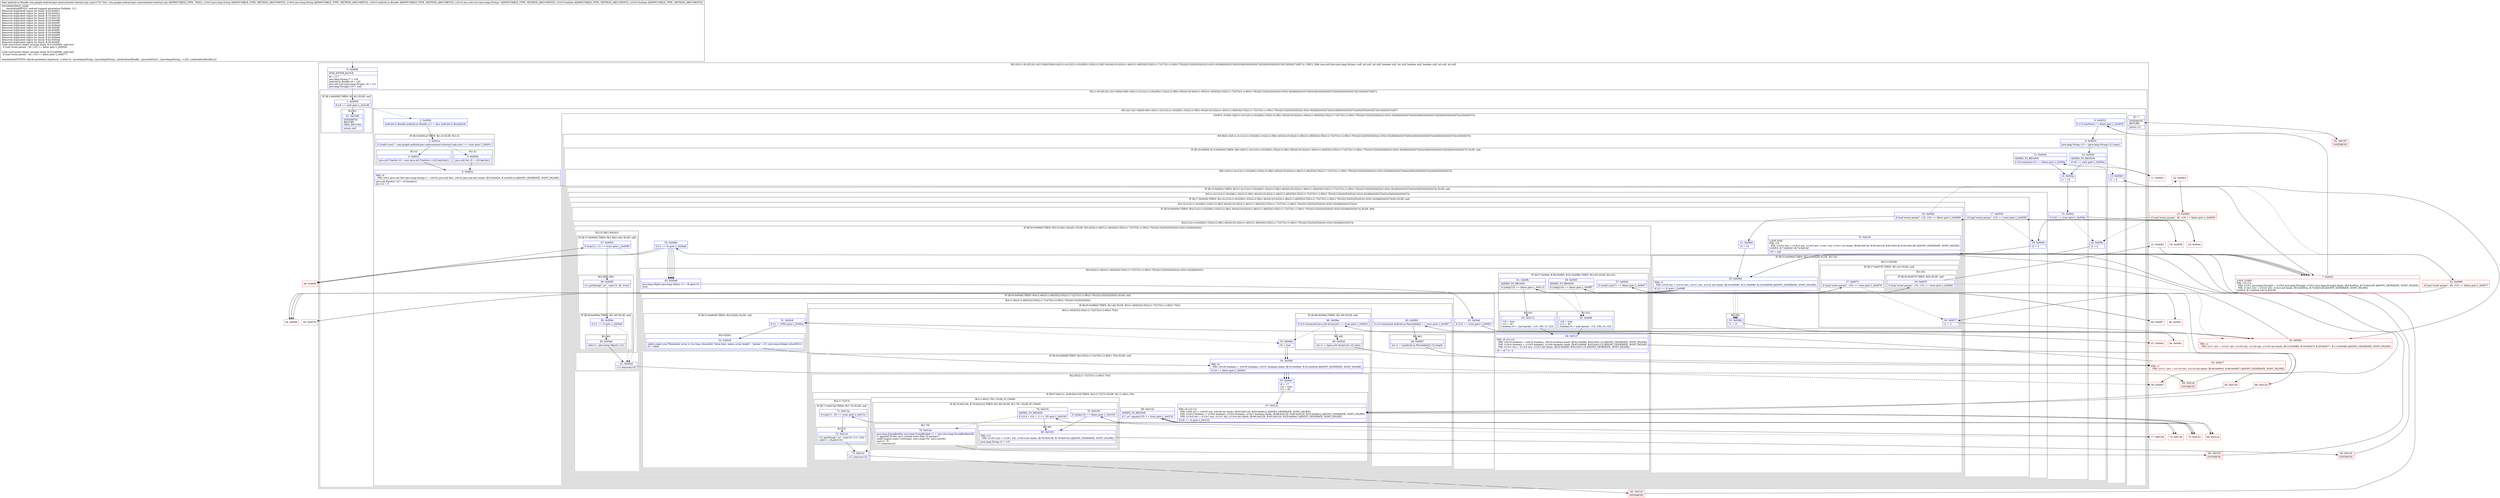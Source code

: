 digraph "CFG forcom.google.android.gms.measurement.internal.zzjs.zza(Ljava\/lang\/String;Ljava\/lang\/String;Landroid\/os\/Bundle;Ljava\/util\/List;ZZ)Landroid\/os\/Bundle;" {
subgraph cluster_Region_1853794807 {
label = "R(2:0|(2:(1:81)|(5:2|(1:4)(1:5)|6|(5:9|(6:14|(5:(1:(4:21|(2:(1:(0))|28)(1:33)|(2:(2:38|(1:40))|41)(5:42|(4:(1:46)(3:(1:49)|53|(2:55|(2:(1:72)|73)(1:(1:80)(1:79))))|(2:52|(0))|53|(0))|(1:63)(1:62)|64|(0)(0))|74)(0))|18|(0)(0)|(0)(0)|74)|24|(0)(0)|(0)(0)|74)|13|(0)(0)|74)|87))) | DECL_VAR: java.util.Set\<java.lang.String\> null, int null, int null, boolean null, int null, boolean null, boolean null, int null, int null\l";
node [shape=record,color=blue];
Node_0 [shape=record,label="{0\:\ 0x0000|MTH_ENTER_BLOCK\l|r6 = r17\ljava.lang.String r7 = r18\landroid.os.Bundle r8 = r20\ljava.util.List\<java.lang.String\> r9 = r21\ljava.lang.String[] r10 = null\l}"];
subgraph cluster_Region_326836628 {
label = "R(2:(1:81)|(5:2|(1:4)(1:5)|6|(5:9|(6:14|(5:(1:(4:21|(2:(1:(0))|28)(1:33)|(2:(2:38|(1:40))|41)(5:42|(4:(1:46)(3:(1:49)|53|(2:55|(2:(1:72)|73)(1:(1:80)(1:79))))|(2:52|(0))|53|(0))|(1:63)(1:62)|64|(0)(0))|74)(0))|18|(0)(0)|(0)(0)|74)|24|(0)(0)|(0)(0)|74)|13|(0)(0)|74)|87))";
node [shape=record,color=blue];
subgraph cluster_IfRegion_1797212995 {
label = "IF [B:1:0x0009] THEN: R(1:81) ELSE: null";
node [shape=record,color=blue];
Node_1 [shape=record,label="{1\:\ 0x0009|if (r8 == null) goto L_0x0196\l}"];
subgraph cluster_Region_1389195856 {
label = "R(1:81)";
node [shape=record,color=blue];
Node_81 [shape=record,label="{81\:\ 0x0196|SYNTHETIC\lRETURN\lORIG_RETURN\l|return null\l}"];
}
}
subgraph cluster_Region_1882547910 {
label = "R(5:2|(1:4)(1:5)|6|(5:9|(6:14|(5:(1:(4:21|(2:(1:(0))|28)(1:33)|(2:(2:38|(1:40))|41)(5:42|(4:(1:46)(3:(1:49)|53|(2:55|(2:(1:72)|73)(1:(1:80)(1:79))))|(2:52|(0))|53|(0))|(1:63)(1:62)|64|(0)(0))|74)(0))|18|(0)(0)|(0)(0)|74)|24|(0)(0)|(0)(0)|74)|13|(0)(0)|74)|87)";
node [shape=record,color=blue];
Node_2 [shape=record,label="{2\:\ 0x000b|android.os.Bundle android.os.Bundle r11 = new android.os.Bundle(r8)\l}"];
subgraph cluster_IfRegion_639317296 {
label = "IF [B:3:0x001a] THEN: R(1:4) ELSE: R(1:5)";
node [shape=record,color=blue];
Node_3 [shape=record,label="{3\:\ 0x001a|if (zzad().zze(r7, com.google.android.gms.measurement.internal.zzak.zziw) == true) goto L_0x001c\l}"];
subgraph cluster_Region_1187827551 {
label = "R(1:4)";
node [shape=record,color=blue];
Node_4 [shape=record,label="{4\:\ 0x001c|java.util.TreeSet r0 = new java.util.TreeSet\<\>(r20.keySet())\l}"];
}
subgraph cluster_Region_565175895 {
label = "R(1:5)";
node [shape=record,color=blue];
Node_5 [shape=record,label="{5\:\ 0x0026|java.util.Set r0 = r20.keySet()\l}"];
}
}
Node_6 [shape=record,label="{6\:\ 0x002a|PHI: r0 \l  PHI: (r0v2 java.util.Set\<java.lang.String\>) = (r0v32 java.util.Set), (r0v33 java.util.Set) binds: [B:5:0x0026, B:4:0x001c] A[DONT_GENERATE, DONT_INLINE]\l|java.util.Iterator r12 = r0.iterator()\lint r14 = 0\l}"];
subgraph cluster_LoopRegion_869283015 {
label = "LOOP:0: (5:9|(6:14|(5:(1:(4:21|(2:(1:(0))|28)(1:33)|(2:(2:38|(1:40))|41)(5:42|(4:(1:46)(3:(1:49)|53|(2:55|(2:(1:72)|73)(1:(1:80)(1:79))))|(2:52|(0))|53|(0))|(1:63)(1:62)|64|(0)(0))|74)(0))|18|(0)(0)|(0)(0)|74)|24|(0)(0)|(0)(0)|74)|13|(0)(0)|74)";
node [shape=record,color=blue];
Node_8 [shape=record,label="{8\:\ 0x0033|if (r12.hasNext() != false) goto L_0x0035\l}"];
subgraph cluster_Region_1695288679 {
label = "R(5:9|(6:14|(5:(1:(4:21|(2:(1:(0))|28)(1:33)|(2:(2:38|(1:40))|41)(5:42|(4:(1:46)(3:(1:49)|53|(2:55|(2:(1:72)|73)(1:(1:80)(1:79))))|(2:52|(0))|53|(0))|(1:63)(1:62)|64|(0)(0))|74)(0))|18|(0)(0)|(0)(0)|74)|24|(0)(0)|(0)(0)|74)|13|(0)(0)|74)";
node [shape=record,color=blue];
Node_9 [shape=record,label="{9\:\ 0x0035|java.lang.String r15 = (java.lang.String) r12.next()\l}"];
subgraph cluster_IfRegion_2118322346 {
label = "IF [B:10:0x003f, B:12:0x0045] THEN: R(6:14|(5:(1:(4:21|(2:(1:(0))|28)(1:33)|(2:(2:38|(1:40))|41)(5:42|(4:(1:46)(3:(1:49)|53|(2:55|(2:(1:72)|73)(1:(1:80)(1:79))))|(2:52|(0))|53|(0))|(1:63)(1:62)|64|(0)(0))|74)(0))|18|(0)(0)|(0)(0)|74)|24|(0)(0)|(0)(0)|74) ELSE: null";
node [shape=record,color=blue];
Node_10 [shape=record,label="{10\:\ 0x003f|ADDED_TO_REGION\l|if (r9 == null) goto L_0x004a\l}"];
Node_12 [shape=record,label="{12\:\ 0x0045|ADDED_TO_REGION\l|if (r9.contains(r15) == false) goto L_0x004a\l}"];
subgraph cluster_Region_57426936 {
label = "R(6:14|(5:(1:(4:21|(2:(1:(0))|28)(1:33)|(2:(2:38|(1:40))|41)(5:42|(4:(1:46)(3:(1:49)|53|(2:55|(2:(1:72)|73)(1:(1:80)(1:79))))|(2:52|(0))|53|(0))|(1:63)(1:62)|64|(0)(0))|74)(0))|18|(0)(0)|(0)(0)|74)|24|(0)(0)|(0)(0)|74)";
node [shape=record,color=blue];
Node_14 [shape=record,label="{14\:\ 0x004a|r1 = 14\l}"];
subgraph cluster_IfRegion_1968867588 {
label = "IF [B:15:0x004c] THEN: R(5:(1:(4:21|(2:(1:(0))|28)(1:33)|(2:(2:38|(1:40))|41)(5:42|(4:(1:46)(3:(1:49)|53|(2:55|(2:(1:72)|73)(1:(1:80)(1:79))))|(2:52|(0))|53|(0))|(1:63)(1:62)|64|(0)(0))|74)(0))|18|(0)(0)|(0)(0)|74) ELSE: null";
node [shape=record,color=blue];
Node_15 [shape=record,label="{15\:\ 0x004c|if (r22 == true) goto L_0x004e\l}"];
subgraph cluster_Region_2093255400 {
label = "R(5:(1:(4:21|(2:(1:(0))|28)(1:33)|(2:(2:38|(1:40))|41)(5:42|(4:(1:46)(3:(1:49)|53|(2:55|(2:(1:72)|73)(1:(1:80)(1:79))))|(2:52|(0))|53|(0))|(1:63)(1:62)|64|(0)(0))|74)(0))|18|(0)(0)|(0)(0)|74)";
node [shape=record,color=blue];
subgraph cluster_IfRegion_1072128442 {
label = "IF [B:17:0x0054] THEN: R(1:(4:21|(2:(1:(0))|28)(1:33)|(2:(2:38|(1:40))|41)(5:42|(4:(1:46)(3:(1:49)|53|(2:55|(2:(1:72)|73)(1:(1:80)(1:79))))|(2:52|(0))|53|(0))|(1:63)(1:62)|64|(0)(0))|74)(0)) ELSE: null";
node [shape=record,color=blue];
Node_17 [shape=record,label="{17\:\ 0x0054|if (zzp(\"event param\", r15) == true) goto L_0x0058\l}"];
subgraph cluster_Region_100781028 {
label = "R(1:(4:21|(2:(1:(0))|28)(1:33)|(2:(2:38|(1:40))|41)(5:42|(4:(1:46)(3:(1:49)|53|(2:55|(2:(1:72)|73)(1:(1:80)(1:79))))|(2:52|(0))|53|(0))|(1:63)(1:62)|64|(0)(0))|74)(0))";
node [shape=record,color=blue];
subgraph cluster_IfRegion_969854308 {
label = "IF [B:20:0x005e] THEN: R(4:21|(2:(1:(0))|28)(1:33)|(2:(2:38|(1:40))|41)(5:42|(4:(1:46)(3:(1:49)|53|(2:55|(2:(1:72)|73)(1:(1:80)(1:79))))|(2:52|(0))|53|(0))|(1:63)(1:62)|64|(0)(0))|74) ELSE: R(0)";
node [shape=record,color=blue];
Node_20 [shape=record,label="{20\:\ 0x005e|if (zza(\"event param\", r10, r15) == false) goto L_0x0060\l}"];
subgraph cluster_Region_839762528 {
label = "R(4:21|(2:(1:(0))|28)(1:33)|(2:(2:38|(1:40))|41)(5:42|(4:(1:46)(3:(1:49)|53|(2:55|(2:(1:72)|73)(1:(1:80)(1:79))))|(2:52|(0))|53|(0))|(1:63)(1:62)|64|(0)(0))|74)";
node [shape=record,color=blue];
Node_21 [shape=record,label="{21\:\ 0x0060|r2 = 14\l}"];
subgraph cluster_IfRegion_885367279 {
label = "IF [B:25:0x006d] THEN: R(2:(1:(0))|28) ELSE: R(1:33)";
node [shape=record,color=blue];
Node_25 [shape=record,label="{25\:\ 0x006d|PHI: r2 \l  PHI: (r2v9 int) = (r2v14 int), (r2v21 int), (r2v22 int) binds: [B:24:0x006c, B:21:0x0060, B:18:0x0056] A[DONT_GENERATE, DONT_INLINE]\l|if (r2 == 0) goto L_0x006f\l}"];
subgraph cluster_Region_547540113 {
label = "R(2:(1:(0))|28)";
node [shape=record,color=blue];
subgraph cluster_IfRegion_368450778 {
label = "IF [B:27:0x0075] THEN: R(1:(0)) ELSE: null";
node [shape=record,color=blue];
Node_27 [shape=record,label="{27\:\ 0x0075|if (zzq(\"event param\", r15) == true) goto L_0x0079\l}"];
subgraph cluster_Region_286803311 {
label = "R(1:(0))";
node [shape=record,color=blue];
subgraph cluster_IfRegion_1636143999 {
label = "IF [B:30:0x007f] THEN: R(0) ELSE: null";
node [shape=record,color=blue];
Node_30 [shape=record,label="{30\:\ 0x007f|if (zza(\"event param\", r10, r15) == true) goto L_0x0082\l}"];
subgraph cluster_Region_432992835 {
label = "R(0)";
node [shape=record,color=blue];
}
}
}
}
Node_28 [shape=record,label="{28\:\ 0x0077|r1 = 3\l}"];
}
subgraph cluster_Region_2128674884 {
label = "R(1:33)";
node [shape=record,color=blue];
Node_33 [shape=record,label="{33\:\ 0x008b|r1 = r2\l}"];
}
}
subgraph cluster_IfRegion_1962572 {
label = "IF [B:35:0x008d] THEN: R(2:(2:38|(1:40))|41) ELSE: R(5:42|(4:(1:46)(3:(1:49)|53|(2:55|(2:(1:72)|73)(1:(1:80)(1:79))))|(2:52|(0))|53|(0))|(1:63)(1:62)|64|(0)(0))";
node [shape=record,color=blue];
Node_35 [shape=record,label="{35\:\ 0x008d|if (r1 == 0) goto L_0x00a8\l}"];
subgraph cluster_Region_130816260 {
label = "R(2:(2:38|(1:40))|41)";
node [shape=record,color=blue];
subgraph cluster_IfRegion_1539892 {
label = "IF [B:37:0x0093] THEN: R(2:38|(1:40)) ELSE: null";
node [shape=record,color=blue];
Node_37 [shape=record,label="{37\:\ 0x0093|if (zza(r11, r1) == true) goto L_0x0095\l}"];
subgraph cluster_Region_99954020 {
label = "R(2:38|(1:40))";
node [shape=record,color=blue];
Node_38 [shape=record,label="{38\:\ 0x0095|r11.putString(\"_ev\", zza(r15, 40, true))\l}"];
subgraph cluster_IfRegion_631783001 {
label = "IF [B:39:0x009e] THEN: R(1:40) ELSE: null";
node [shape=record,color=blue];
Node_39 [shape=record,label="{39\:\ 0x009e|if (r1 == 3) goto L_0x00a0\l}"];
subgraph cluster_Region_1243575635 {
label = "R(1:40)";
node [shape=record,color=blue];
Node_40 [shape=record,label="{40\:\ 0x00a0|zzb(r11, (java.lang.Object) r15)\l}"];
}
}
}
}
Node_41 [shape=record,label="{41\:\ 0x00a3|r11.remove(r15)\l}"];
}
subgraph cluster_Region_267939653 {
label = "R(5:42|(4:(1:46)(3:(1:49)|53|(2:55|(2:(1:72)|73)(1:(1:80)(1:79))))|(2:52|(0))|53|(0))|(1:63)(1:62)|64|(0)(0))";
node [shape=record,color=blue];
Node_42 [shape=record,label="{42\:\ 0x00a8|java.lang.Object java.lang.Object r3 = r8.get(r15)\lzzo()\l}"];
subgraph cluster_IfRegion_1984443582 {
label = "IF [B:43:0x00af] THEN: R(4:(1:46)(3:(1:49)|53|(2:55|(2:(1:72)|73)(1:(1:80)(1:79))))|(2:52|(0))|53|(0)) ELSE: null";
node [shape=record,color=blue];
Node_43 [shape=record,label="{43\:\ 0x00af|if (r23 == true) goto L_0x00b1\l}"];
subgraph cluster_Region_1565706892 {
label = "R(4:(1:46)(3:(1:49)|53|(2:55|(2:(1:72)|73)(1:(1:80)(1:79))))|(2:52|(0))|53|(0))";
node [shape=record,color=blue];
subgraph cluster_IfRegion_11819501 {
label = "IF [B:45:0x00b5] THEN: R(1:46) ELSE: R(3:(1:49)|53|(2:55|(2:(1:72)|73)(1:(1:80)(1:79))))";
node [shape=record,color=blue];
Node_45 [shape=record,label="{45\:\ 0x00b5|if ((r3 instanceof android.os.Parcelable[]) == true) goto L_0x00b7\l}"];
subgraph cluster_Region_936599333 {
label = "R(1:46)";
node [shape=record,color=blue];
Node_46 [shape=record,label="{46\:\ 0x00b7|int r1 = ((android.os.Parcelable[]) r3).length\l}"];
}
subgraph cluster_Region_1704868135 {
label = "R(3:(1:49)|53|(2:55|(2:(1:72)|73)(1:(1:80)(1:79))))";
node [shape=record,color=blue];
subgraph cluster_IfRegion_1095142075 {
label = "IF [B:48:0x00be] THEN: R(1:49) ELSE: null";
node [shape=record,color=blue];
Node_48 [shape=record,label="{48\:\ 0x00be|if ((r3 instanceof java.util.ArrayList) == true) goto L_0x00c0\l}"];
subgraph cluster_Region_2000031814 {
label = "R(1:49)";
node [shape=record,color=blue];
Node_49 [shape=record,label="{49\:\ 0x00c0|int r1 = ((java.util.ArrayList) r3).size()\l}"];
}
}
Node_53 [shape=record,label="{53\:\ 0x00de|r0 = true\l}"];
subgraph cluster_IfRegion_419077342 {
label = "IF [B:54:0x00df] THEN: R(2:55|(2:(1:72)|73)(1:(1:80)(1:79))) ELSE: null";
node [shape=record,color=blue];
Node_54 [shape=record,label="{54\:\ 0x00df|PHI: r0 \l  PHI: (r0v28 boolean) = (r0v30 boolean), (r0v31 boolean) binds: [B:53:0x00de, B:52:0x00cb] A[DONT_GENERATE, DONT_INLINE]\l|if (r0 == false) goto L_0x00e1\l}"];
subgraph cluster_Region_219041127 {
label = "R(2:55|(2:(1:72)|73)(1:(1:80)(1:79)))";
node [shape=record,color=blue];
Node_55 [shape=record,label="{55\:\ 0x00e1|r0 = 17\lr10 = true\lr13 = 40\l}"];
subgraph cluster_IfRegion_1998225951 {
label = "IF [B:67:0x012c, B:69:0x0134] THEN: R(2:(1:72)|73) ELSE: R(1:(1:80)(1:79))";
node [shape=record,color=blue];
Node_67 [shape=record,label="{67\:\ 0x012c|PHI: r0 r10 r13 \l  PHI: (r0v6 int) = (r0v20 int), (r0v29 int) binds: [B:65:0x0129, B:55:0x00e1] A[DONT_GENERATE, DONT_INLINE]\l  PHI: (r10v3 boolean) = (r10v4 boolean), (r10v4 boolean), (r10v7 boolean) binds: [B:66:0x012b, B:65:0x0129, B:55:0x00e1] A[DONT_GENERATE, DONT_INLINE]\l  PHI: (r13v0 int) = (r13v1 int), (r13v1 int), (r13v4 int) binds: [B:66:0x012b, B:65:0x0129, B:55:0x00e1] A[DONT_GENERATE, DONT_INLINE]\l|if (r0 == 0) goto L_0x0152\l}"];
Node_69 [shape=record,label="{69\:\ 0x0134|ADDED_TO_REGION\l|if (\"_ev\".equals(r15) == true) goto L_0x0152\l}"];
subgraph cluster_Region_271297772 {
label = "R(2:(1:72)|73)";
node [shape=record,color=blue];
subgraph cluster_IfRegion_1016670230 {
label = "IF [B:71:0x013a] THEN: R(1:72) ELSE: null";
node [shape=record,color=blue];
Node_71 [shape=record,label="{71\:\ 0x013a|if (zza(r11, r0) == true) goto L_0x013c\l}"];
subgraph cluster_Region_877615376 {
label = "R(1:72)";
node [shape=record,color=blue];
Node_72 [shape=record,label="{72\:\ 0x013c|r11.putString(\"_ev\", zza(r15, r13, r10))\lzzb(r11, r8.get(r15))\l}"];
}
}
Node_73 [shape=record,label="{73\:\ 0x014c|r11.remove(r15)\l}"];
}
subgraph cluster_Region_321134675 {
label = "R(1:(1:80)(1:79)) | ELSE_IF_CHAIN\l";
node [shape=record,color=blue];
subgraph cluster_IfRegion_861967880 {
label = "IF [B:76:0x0156, B:78:0x015c] THEN: R(1:80) ELSE: R(1:79) | ELSE_IF_CHAIN\l";
node [shape=record,color=blue];
Node_76 [shape=record,label="{76\:\ 0x0156|if (zzbk(r15) == false) goto L_0x0193\l}"];
Node_78 [shape=record,label="{78\:\ 0x015c|ADDED_TO_REGION\l|if ((r14 = r14 + 1) \<= 25) goto L_0x0193\l}"];
subgraph cluster_Region_1249761440 {
label = "R(1:80)";
node [shape=record,color=blue];
Node_80 [shape=record,label="{80\:\ 0x0193|PHI: r14 \l  PHI: (r14v3 int) = (r14v1 int), (r14v4 int) binds: [B:76:0x0156, B:78:0x015c] A[DONT_GENERATE, DONT_INLINE]\l|java.lang.String r3 = r19\l}"];
}
subgraph cluster_Region_630933897 {
label = "R(1:79)";
node [shape=record,color=blue];
Node_79 [shape=record,label="{79\:\ 0x015e|java.lang.StringBuilder java.lang.StringBuilder r1 = new java.lang.StringBuilder(48)\lr1.append(\"Event can't contain more than 25 params\")\lzzab().zzgm().zza(r1.toString(), zzy().zzaj(r19), zzy().zzc(r8))\lzza(r11, 5)\lr11.remove(r15)\l}"];
}
}
}
}
}
}
}
}
subgraph cluster_IfRegion_612240205 {
label = "IF [B:51:0x00c9] THEN: R(2:52|(0)) ELSE: null";
node [shape=record,color=blue];
Node_51 [shape=record,label="{51\:\ 0x00c9|if (r1 \> 1000) goto L_0x00cb\l}"];
subgraph cluster_Region_575193396 {
label = "R(2:52|(0))";
node [shape=record,color=blue];
Node_52 [shape=record,label="{52\:\ 0x00cb|zzab().zzgp().zza(\"Parameter array is too long; discarded. Value kind, name, array length\", \"param\", r15, java.lang.Integer.valueOf(r1))\lr0 = false\l}"];
subgraph cluster_IfRegion_1756262256 {
label = "IF [B:54:0x00df] THEN: R(0) ELSE: null";
node [shape=record,color=blue];
Node_54 [shape=record,label="{54\:\ 0x00df|PHI: r0 \l  PHI: (r0v28 boolean) = (r0v30 boolean), (r0v31 boolean) binds: [B:53:0x00de, B:52:0x00cb] A[DONT_GENERATE, DONT_INLINE]\l|if (r0 == false) goto L_0x00e1\l}"];
subgraph cluster_Region_1258754560 {
label = "R(0)";
node [shape=record,color=blue];
}
}
}
}
Node_53 [shape=record,label="{53\:\ 0x00de|r0 = true\l}"];
subgraph cluster_IfRegion_2031326603 {
label = "IF [B:54:0x00df] THEN: R(0) ELSE: null";
node [shape=record,color=blue];
Node_54 [shape=record,label="{54\:\ 0x00df|PHI: r0 \l  PHI: (r0v28 boolean) = (r0v30 boolean), (r0v31 boolean) binds: [B:53:0x00de, B:52:0x00cb] A[DONT_GENERATE, DONT_INLINE]\l|if (r0 == false) goto L_0x00e1\l}"];
subgraph cluster_Region_761515399 {
label = "R(0)";
node [shape=record,color=blue];
}
}
}
}
subgraph cluster_IfRegion_437531409 {
label = "IF [B:57:0x00ef, B:59:0x00f5, B:61:0x00fb] THEN: R(1:63) ELSE: R(1:62)";
node [shape=record,color=blue];
Node_57 [shape=record,label="{57\:\ 0x00ef|if (zzad().zzn(r7) == false) goto L_0x00f7\l}"];
Node_59 [shape=record,label="{59\:\ 0x00f5|ADDED_TO_REGION\l|if (zzbq(r19) == false) goto L_0x00f7\l}"];
Node_61 [shape=record,label="{61\:\ 0x00fb|ADDED_TO_REGION\l|if (zzbq(r15) == false) goto L_0x0113\l}"];
subgraph cluster_Region_1441748092 {
label = "R(1:63)";
node [shape=record,color=blue];
Node_63 [shape=record,label="{63\:\ 0x0113|r10 = true\lr13 = 40\lboolean r0 = zza(\"param\", r15, 100, r3, r23)\l}"];
}
subgraph cluster_Region_2028475283 {
label = "R(1:62)";
node [shape=record,color=blue];
Node_62 [shape=record,label="{62\:\ 0x00fd|r10 = true\lr13 = 40\lboolean r0 = zza(\"param\", r15, 256, r3, r23)\l}"];
}
}
Node_64 [shape=record,label="{64\:\ 0x0127|PHI: r0 r10 r13 \l  PHI: (r0v18 boolean) = (r0v22 boolean), (r0v25 boolean) binds: [B:62:0x00fd, B:63:0x0113] A[DONT_GENERATE, DONT_INLINE]\l  PHI: (r10v4 boolean) = (r10v5 boolean), (r10v6 boolean) binds: [B:62:0x00fd, B:63:0x0113] A[DONT_GENERATE, DONT_INLINE]\l  PHI: (r13v1 int) = (r13v2 int), (r13v3 int) binds: [B:62:0x00fd, B:63:0x0113] A[DONT_GENERATE, DONT_INLINE]\l|r0 = r0 ? 0 : 4\l}"];
subgraph cluster_IfRegion_917365428 {
label = "IF [B:67:0x012c, B:69:0x0134] THEN: R(0) ELSE: R(0)";
node [shape=record,color=blue];
Node_67 [shape=record,label="{67\:\ 0x012c|PHI: r0 r10 r13 \l  PHI: (r0v6 int) = (r0v20 int), (r0v29 int) binds: [B:65:0x0129, B:55:0x00e1] A[DONT_GENERATE, DONT_INLINE]\l  PHI: (r10v3 boolean) = (r10v4 boolean), (r10v4 boolean), (r10v7 boolean) binds: [B:66:0x012b, B:65:0x0129, B:55:0x00e1] A[DONT_GENERATE, DONT_INLINE]\l  PHI: (r13v0 int) = (r13v1 int), (r13v1 int), (r13v4 int) binds: [B:66:0x012b, B:65:0x0129, B:55:0x00e1] A[DONT_GENERATE, DONT_INLINE]\l|if (r0 == 0) goto L_0x0152\l}"];
Node_69 [shape=record,label="{69\:\ 0x0134|ADDED_TO_REGION\l|if (\"_ev\".equals(r15) == true) goto L_0x0152\l}"];
subgraph cluster_Region_1170829683 {
label = "R(0)";
node [shape=record,color=blue];
}
subgraph cluster_Region_538119052 {
label = "R(0)";
node [shape=record,color=blue];
}
}
}
}
Node_74 [shape=record,label="{74\:\ 0x014f|LOOP_END\lPHI: r14 \l  PHI: (r14v2 int) = (r14v3 int), (r14v4 int), (r14v1 int), (r14v1 int) binds: [B:86:0x014f, B:85:0x014f, B:83:0x014f, B:84:0x014f] A[DONT_GENERATE, DONT_INLINE]\lLOOP:0: B:7:0x002f\-\>B:74:0x014f\l|r10 = null\l}"];
}
subgraph cluster_Region_330298876 {
label = "R(0)";
node [shape=record,color=blue];
}
}
}
}
Node_18 [shape=record,label="{18\:\ 0x0056|r2 = 3\l}"];
subgraph cluster_IfRegion_1255021951 {
label = "IF [B:25:0x006d] THEN: R(0) ELSE: R(0)";
node [shape=record,color=blue];
Node_25 [shape=record,label="{25\:\ 0x006d|PHI: r2 \l  PHI: (r2v9 int) = (r2v14 int), (r2v21 int), (r2v22 int) binds: [B:24:0x006c, B:21:0x0060, B:18:0x0056] A[DONT_GENERATE, DONT_INLINE]\l|if (r2 == 0) goto L_0x006f\l}"];
subgraph cluster_Region_1149419452 {
label = "R(0)";
node [shape=record,color=blue];
}
subgraph cluster_Region_2088080331 {
label = "R(0)";
node [shape=record,color=blue];
}
}
subgraph cluster_IfRegion_278501804 {
label = "IF [B:35:0x008d] THEN: R(0) ELSE: R(0)";
node [shape=record,color=blue];
Node_35 [shape=record,label="{35\:\ 0x008d|if (r1 == 0) goto L_0x00a8\l}"];
subgraph cluster_Region_713448229 {
label = "R(0)";
node [shape=record,color=blue];
}
subgraph cluster_Region_2074640022 {
label = "R(0)";
node [shape=record,color=blue];
}
}
Node_74 [shape=record,label="{74\:\ 0x014f|LOOP_END\lPHI: r14 \l  PHI: (r14v2 int) = (r14v3 int), (r14v4 int), (r14v1 int), (r14v1 int) binds: [B:86:0x014f, B:85:0x014f, B:83:0x014f, B:84:0x014f] A[DONT_GENERATE, DONT_INLINE]\lLOOP:0: B:7:0x002f\-\>B:74:0x014f\l|r10 = null\l}"];
}
}
Node_24 [shape=record,label="{24\:\ 0x006c|r2 = 0\l}"];
subgraph cluster_IfRegion_722686435 {
label = "IF [B:25:0x006d] THEN: R(0) ELSE: R(0)";
node [shape=record,color=blue];
Node_25 [shape=record,label="{25\:\ 0x006d|PHI: r2 \l  PHI: (r2v9 int) = (r2v14 int), (r2v21 int), (r2v22 int) binds: [B:24:0x006c, B:21:0x0060, B:18:0x0056] A[DONT_GENERATE, DONT_INLINE]\l|if (r2 == 0) goto L_0x006f\l}"];
subgraph cluster_Region_2006710740 {
label = "R(0)";
node [shape=record,color=blue];
}
subgraph cluster_Region_1876740977 {
label = "R(0)";
node [shape=record,color=blue];
}
}
subgraph cluster_IfRegion_1471694034 {
label = "IF [B:35:0x008d] THEN: R(0) ELSE: R(0)";
node [shape=record,color=blue];
Node_35 [shape=record,label="{35\:\ 0x008d|if (r1 == 0) goto L_0x00a8\l}"];
subgraph cluster_Region_1721076623 {
label = "R(0)";
node [shape=record,color=blue];
}
subgraph cluster_Region_1323862992 {
label = "R(0)";
node [shape=record,color=blue];
}
}
Node_74 [shape=record,label="{74\:\ 0x014f|LOOP_END\lPHI: r14 \l  PHI: (r14v2 int) = (r14v3 int), (r14v4 int), (r14v1 int), (r14v1 int) binds: [B:86:0x014f, B:85:0x014f, B:83:0x014f, B:84:0x014f] A[DONT_GENERATE, DONT_INLINE]\lLOOP:0: B:7:0x002f\-\>B:74:0x014f\l|r10 = null\l}"];
}
}
Node_13 [shape=record,label="{13\:\ 0x0048|r1 = 0\l}"];
subgraph cluster_IfRegion_1197884991 {
label = "IF [B:35:0x008d] THEN: R(0) ELSE: R(0)";
node [shape=record,color=blue];
Node_35 [shape=record,label="{35\:\ 0x008d|if (r1 == 0) goto L_0x00a8\l}"];
subgraph cluster_Region_1391264981 {
label = "R(0)";
node [shape=record,color=blue];
}
subgraph cluster_Region_418264308 {
label = "R(0)";
node [shape=record,color=blue];
}
}
Node_74 [shape=record,label="{74\:\ 0x014f|LOOP_END\lPHI: r14 \l  PHI: (r14v2 int) = (r14v3 int), (r14v4 int), (r14v1 int), (r14v1 int) binds: [B:86:0x014f, B:85:0x014f, B:83:0x014f, B:84:0x014f] A[DONT_GENERATE, DONT_INLINE]\lLOOP:0: B:7:0x002f\-\>B:74:0x014f\l|r10 = null\l}"];
}
}
Node_87 [shape=record,label="{87\:\ ?|SYNTHETIC\lRETURN\l|return r11\l}"];
}
}
}
Node_7 [shape=record,color=red,label="{7\:\ 0x002f|LOOP_START\lPHI: r10 r14 \l  PHI: (r10v1 java.lang.String[]) = (r10v0 java.lang.String[]), (r10v2 java.lang.String[]) binds: [B:6:0x002a, B:74:0x014f] A[DONT_GENERATE, DONT_INLINE]\l  PHI: (r14v1 int) = (r14v0 int), (r14v2 int) binds: [B:6:0x002a, B:74:0x014f] A[DONT_GENERATE, DONT_INLINE]\lLOOP:0: B:7:0x002f\-\>B:74:0x014f\l}"];
Node_11 [shape=record,color=red,label="{11\:\ 0x0041}"];
Node_16 [shape=record,color=red,label="{16\:\ 0x004e}"];
Node_19 [shape=record,color=red,label="{19\:\ 0x0058}"];
Node_22 [shape=record,color=red,label="{22\:\ 0x0063}"];
Node_23 [shape=record,color=red,label="{23\:\ 0x0069|if (zza(\"event param\", 40, r15) == false) goto L_0x0056\l}"];
Node_26 [shape=record,color=red,label="{26\:\ 0x006f}"];
Node_29 [shape=record,color=red,label="{29\:\ 0x0079}"];
Node_31 [shape=record,color=red,label="{31\:\ 0x0082}"];
Node_32 [shape=record,color=red,label="{32\:\ 0x0088|if (zza(\"event param\", 40, r15) == false) goto L_0x0077\l}"];
Node_34 [shape=record,color=red,label="{34\:\ 0x008c|PHI: r1 \l  PHI: (r1v1 int) = (r1v21 int), (r1v20 int), (r1v24 int), (r1v25 int) binds: [B:33:0x008b, B:30:0x007f, B:28:0x0077, B:13:0x0048] A[DONT_GENERATE, DONT_INLINE]\l}"];
Node_36 [shape=record,color=red,label="{36\:\ 0x008f}"];
Node_44 [shape=record,color=red,label="{44\:\ 0x00b1}"];
Node_47 [shape=record,color=red,label="{47\:\ 0x00bc}"];
Node_50 [shape=record,color=red,label="{50\:\ 0x00c7|PHI: r1 \l  PHI: (r1v11 int) = (r1v16 int), (r1v19 int) binds: [B:49:0x00c0, B:46:0x00b7] A[DONT_GENERATE, DONT_INLINE]\l}"];
Node_56 [shape=record,color=red,label="{56\:\ 0x00e7}"];
Node_58 [shape=record,color=red,label="{58\:\ 0x00f1}"];
Node_60 [shape=record,color=red,label="{60\:\ 0x00f7}"];
Node_65 [shape=record,color=red,label="{65\:\ 0x0129}"];
Node_66 [shape=record,color=red,label="{66\:\ 0x012b}"];
Node_68 [shape=record,color=red,label="{68\:\ 0x012e}"];
Node_70 [shape=record,color=red,label="{70\:\ 0x0136}"];
Node_75 [shape=record,color=red,label="{75\:\ 0x0152}"];
Node_77 [shape=record,color=red,label="{77\:\ 0x0158}"];
Node_82 [shape=record,color=red,label="{82\:\ 0x0197|SYNTHETIC\l}"];
Node_83 [shape=record,color=red,label="{83\:\ 0x014f|SYNTHETIC\l}"];
Node_84 [shape=record,color=red,label="{84\:\ 0x014f|SYNTHETIC\l}"];
Node_85 [shape=record,color=red,label="{85\:\ 0x014f|SYNTHETIC\l}"];
Node_86 [shape=record,color=red,label="{86\:\ 0x014f|SYNTHETIC\l}"];
MethodNode[shape=record,label="{final android.os.Bundle com.google.android.gms.measurement.internal.zzjs.zza((r17v0 'this' com.google.android.gms.measurement.internal.zzjs A[IMMUTABLE_TYPE, THIS]), (r18v0 java.lang.String A[IMMUTABLE_TYPE, METHOD_ARGUMENT]), (r19v0 java.lang.String A[IMMUTABLE_TYPE, METHOD_ARGUMENT]), (r20v0 android.os.Bundle A[IMMUTABLE_TYPE, METHOD_ARGUMENT]), (r21v0 java.util.List\<java.lang.String\> A[IMMUTABLE_TYPE, METHOD_ARGUMENT]), (r22v0 boolean A[IMMUTABLE_TYPE, METHOD_ARGUMENT]), (r23v0 boolean A[IMMUTABLE_TYPE, METHOD_ARGUMENT]))  | INCONSISTENT_CODE\l, , , Annotation[BUILD, android.support.annotation.Nullable, \{\}], , \lRemoved duplicated region for block: B:55:0x00e1 \lRemoved duplicated region for block: B:55:0x00e1 \lRemoved duplicated region for block: B:75:0x0152 \lRemoved duplicated region for block: B:70:0x0136 \lRemoved duplicated region for block: B:33:0x008b \lRemoved duplicated region for block: B:26:0x006f \lRemoved duplicated region for block: B:42:0x00a8 \lRemoved duplicated region for block: B:36:0x008f \lRemoved duplicated region for block: B:26:0x006f \lRemoved duplicated region for block: B:33:0x008b \lRemoved duplicated region for block: B:36:0x008f \lRemoved duplicated region for block: B:42:0x00a8 \lRemoved duplicated region for block: B:42:0x00a8 \lRemoved duplicated region for block: B:36:0x008f \lCode restructure failed: missing block: B:23:0x0069, code lost:\l    if (zza(\"event param\", 40, r15) == false) goto L_0x0056;\l\lCode restructure failed: missing block: B:32:0x0088, code lost:\l    if (zza(\"event param\", 40, r15) == false) goto L_0x0077;\l\lAnnotation[SYSTEM, dalvik.annotation.Signature, \{value=[(, Ljava\/lang\/String;, Ljava\/lang\/String;, Landroid\/os\/Bundle;, Ljava\/util\/List\<, Ljava\/lang\/String;, \>;ZZ), Landroid\/os\/Bundle;]\}]\l}"];
MethodNode -> Node_0;
Node_0 -> Node_1;
Node_1 -> Node_2[style=dashed];
Node_1 -> Node_81;
Node_2 -> Node_3;
Node_3 -> Node_4;
Node_3 -> Node_5[style=dashed];
Node_4 -> Node_6;
Node_5 -> Node_6;
Node_6 -> Node_7;
Node_8 -> Node_9;
Node_8 -> Node_82[style=dashed];
Node_9 -> Node_10;
Node_10 -> Node_11[style=dashed];
Node_10 -> Node_14;
Node_12 -> Node_13[style=dashed];
Node_12 -> Node_14;
Node_14 -> Node_15;
Node_15 -> Node_16;
Node_15 -> Node_24[style=dashed];
Node_17 -> Node_18[style=dashed];
Node_17 -> Node_19;
Node_20 -> Node_21;
Node_20 -> Node_22[style=dashed];
Node_21 -> Node_25;
Node_25 -> Node_26;
Node_25 -> Node_33[style=dashed];
Node_27 -> Node_28[style=dashed];
Node_27 -> Node_29;
Node_30 -> Node_31;
Node_30 -> Node_34[style=dashed];
Node_28 -> Node_34;
Node_33 -> Node_34;
Node_35 -> Node_36[style=dashed];
Node_35 -> Node_42;
Node_37 -> Node_38;
Node_37 -> Node_41[style=dashed];
Node_38 -> Node_39;
Node_39 -> Node_40;
Node_39 -> Node_41[style=dashed];
Node_40 -> Node_41;
Node_41 -> Node_84;
Node_42 -> Node_43;
Node_43 -> Node_44;
Node_43 -> Node_56[style=dashed];
Node_45 -> Node_46;
Node_45 -> Node_47[style=dashed];
Node_46 -> Node_50;
Node_48 -> Node_49;
Node_48 -> Node_53[style=dashed];
Node_49 -> Node_50;
Node_53 -> Node_54;
Node_54 -> Node_55;
Node_54 -> Node_56[style=dashed];
Node_55 -> Node_67;
Node_67 -> Node_68[style=dashed];
Node_67 -> Node_75;
Node_69 -> Node_70[style=dashed];
Node_69 -> Node_75;
Node_71 -> Node_72;
Node_71 -> Node_73[style=dashed];
Node_72 -> Node_73;
Node_73 -> Node_83;
Node_76 -> Node_77[style=dashed];
Node_76 -> Node_80;
Node_78 -> Node_79[style=dashed];
Node_78 -> Node_80;
Node_80 -> Node_86;
Node_79 -> Node_85;
Node_51 -> Node_52;
Node_51 -> Node_53[style=dashed];
Node_52 -> Node_54;
Node_54 -> Node_55;
Node_54 -> Node_56[style=dashed];
Node_53 -> Node_54;
Node_54 -> Node_55;
Node_54 -> Node_56[style=dashed];
Node_57 -> Node_58[style=dashed];
Node_57 -> Node_60;
Node_59 -> Node_60;
Node_59 -> Node_62[style=dashed];
Node_61 -> Node_62[style=dashed];
Node_61 -> Node_63;
Node_63 -> Node_64;
Node_62 -> Node_64;
Node_64 -> Node_65;
Node_64 -> Node_66;
Node_67 -> Node_68[style=dashed];
Node_67 -> Node_75;
Node_69 -> Node_70[style=dashed];
Node_69 -> Node_75;
Node_74 -> Node_7;
Node_18 -> Node_25;
Node_25 -> Node_26;
Node_25 -> Node_33[style=dashed];
Node_35 -> Node_36[style=dashed];
Node_35 -> Node_42;
Node_74 -> Node_7;
Node_24 -> Node_25;
Node_25 -> Node_26;
Node_25 -> Node_33[style=dashed];
Node_35 -> Node_36[style=dashed];
Node_35 -> Node_42;
Node_74 -> Node_7;
Node_13 -> Node_34;
Node_35 -> Node_36[style=dashed];
Node_35 -> Node_42;
Node_74 -> Node_7;
Node_7 -> Node_8;
Node_11 -> Node_12;
Node_16 -> Node_17;
Node_19 -> Node_20;
Node_22 -> Node_23;
Node_23 -> Node_24[style=dashed];
Node_23 -> Node_18;
Node_26 -> Node_27;
Node_29 -> Node_30;
Node_31 -> Node_32;
Node_32 -> Node_13[style=dashed];
Node_32 -> Node_28;
Node_34 -> Node_35;
Node_36 -> Node_37;
Node_44 -> Node_45;
Node_47 -> Node_48;
Node_50 -> Node_51;
Node_56 -> Node_57;
Node_58 -> Node_59;
Node_60 -> Node_61;
Node_65 -> Node_67;
Node_66 -> Node_67;
Node_68 -> Node_69;
Node_70 -> Node_71;
Node_75 -> Node_76;
Node_77 -> Node_78;
Node_82 -> Node_87;
Node_83 -> Node_74;
Node_84 -> Node_74;
Node_85 -> Node_74;
Node_86 -> Node_74;
}

